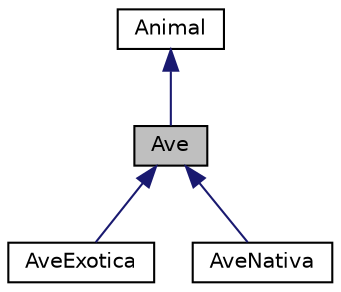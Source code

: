 digraph "Ave"
{
  edge [fontname="Helvetica",fontsize="10",labelfontname="Helvetica",labelfontsize="10"];
  node [fontname="Helvetica",fontsize="10",shape=record];
  Node0 [label="Ave",height=0.2,width=0.4,color="black", fillcolor="grey75", style="filled", fontcolor="black"];
  Node1 -> Node0 [dir="back",color="midnightblue",fontsize="10",style="solid",fontname="Helvetica"];
  Node1 [label="Animal",height=0.2,width=0.4,color="black", fillcolor="white", style="filled",URL="$classAnimal.html"];
  Node0 -> Node2 [dir="back",color="midnightblue",fontsize="10",style="solid",fontname="Helvetica"];
  Node2 [label="AveExotica",height=0.2,width=0.4,color="black", fillcolor="white", style="filled",URL="$classAveExotica.html"];
  Node0 -> Node3 [dir="back",color="midnightblue",fontsize="10",style="solid",fontname="Helvetica"];
  Node3 [label="AveNativa",height=0.2,width=0.4,color="black", fillcolor="white", style="filled",URL="$classAveNativa.html"];
}
